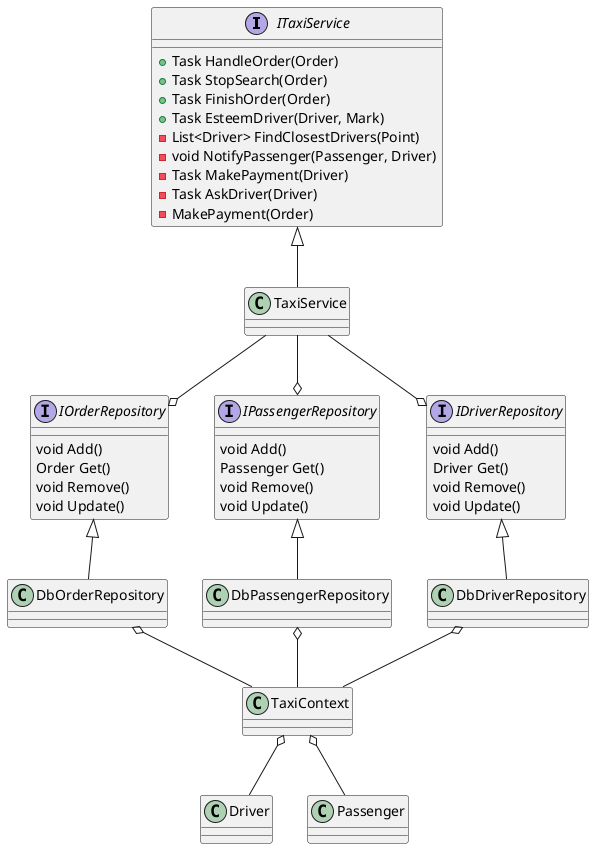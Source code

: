﻿@startuml
interface ITaxiService {
    +Task HandleOrder(Order)
    +Task StopSearch(Order)
    +Task FinishOrder(Order)
    +Task EsteemDriver(Driver, Mark)
    -List<Driver> FindClosestDrivers(Point)
    -void NotifyPassenger(Passenger, Driver)
    -Task MakePayment(Driver)
    -Task AskDriver(Driver)
    -MakePayment(Order)
}

interface IDriverRepository {
    void Add()
    Driver Get()
    void Remove()
    void Update()
}

interface IPassengerRepository {
    void Add()
    Passenger Get()
    void Remove()
    void Update()
}

interface IOrderRepository {
    void Add()
    Order Get()
    void Remove()
    void Update()
}

TaxiService --o IDriverRepository
TaxiService --o IPassengerRepository
TaxiService --o IOrderRepository

DbDriverRepository -u-|> IDriverRepository
DbPassengerRepository -u-|> IPassengerRepository
DbOrderRepository -u-|> IOrderRepository

DbDriverRepository o-- TaxiContext
DbPassengerRepository o-- TaxiContext
DbOrderRepository o-- TaxiContext

ITaxiService <|-- TaxiService
TaxiContext o-- Driver
TaxiContext o-- Passenger

@enduml
